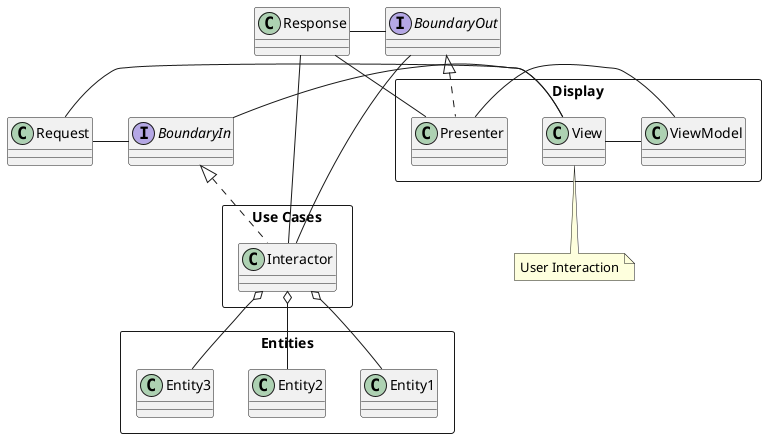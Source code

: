@startuml


package "Display" <<Rectangle>> {
class View
class ViewModel
class Presenter
}
note bottom of View: User Interaction

together {
interface BoundaryIn
class Request
}
together {
interface BoundaryOut
class Response
}

package "Use Cases" <<Rectangle>> {
class Interactor
}
package "Entities" <<Rectangle>> {
class Entity1
class Entity2
class Entity3
}

Request - View
Request - BoundaryIn
Response - BoundaryOut
Response - Presenter
Response - Interactor
View - BoundaryIn
BoundaryOut <|.. Presenter
BoundaryIn <|.. Interactor
BoundaryOut - Interactor
Presenter - ViewModel
View - ViewModel
Interactor o-- Entity1
Interactor o-- Entity2
Interactor o-- Entity3

@enduml

